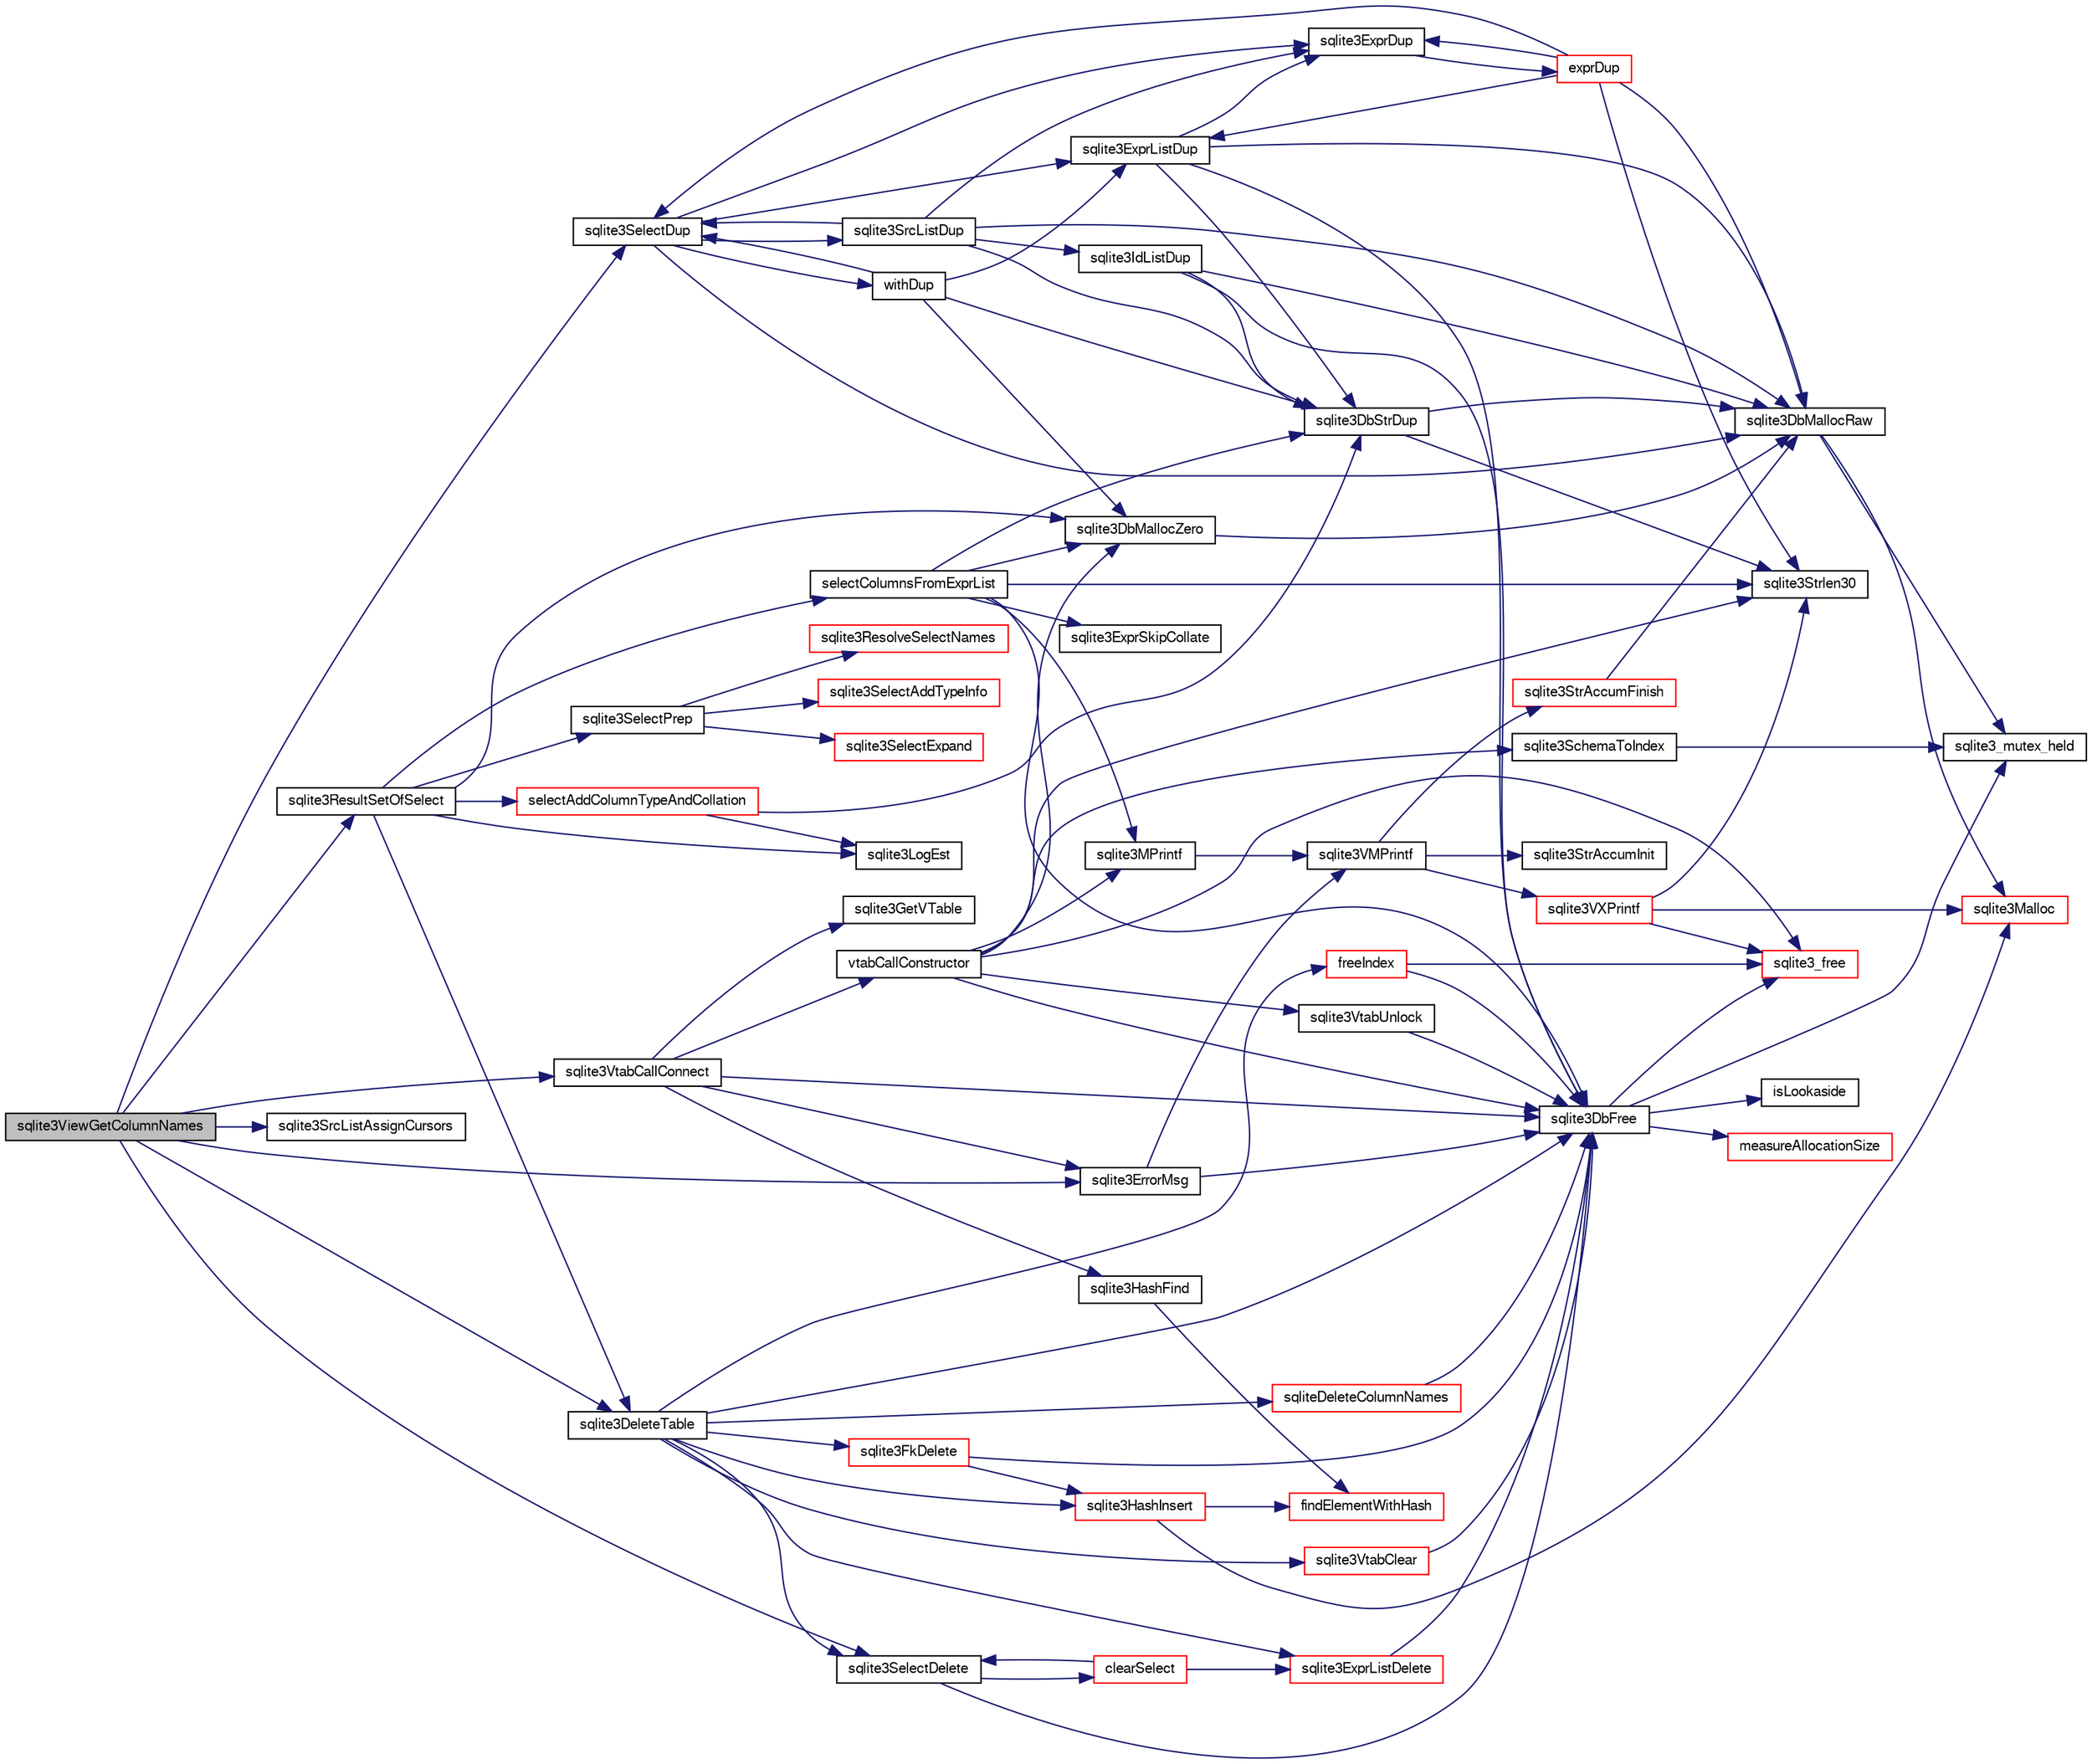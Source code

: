 digraph "sqlite3ViewGetColumnNames"
{
  edge [fontname="FreeSans",fontsize="10",labelfontname="FreeSans",labelfontsize="10"];
  node [fontname="FreeSans",fontsize="10",shape=record];
  rankdir="LR";
  Node797427 [label="sqlite3ViewGetColumnNames",height=0.2,width=0.4,color="black", fillcolor="grey75", style="filled", fontcolor="black"];
  Node797427 -> Node797428 [color="midnightblue",fontsize="10",style="solid",fontname="FreeSans"];
  Node797428 [label="sqlite3VtabCallConnect",height=0.2,width=0.4,color="black", fillcolor="white", style="filled",URL="$sqlite3_8c.html#a9642d55303e8d284d096fabc53460e28"];
  Node797428 -> Node797429 [color="midnightblue",fontsize="10",style="solid",fontname="FreeSans"];
  Node797429 [label="sqlite3GetVTable",height=0.2,width=0.4,color="black", fillcolor="white", style="filled",URL="$sqlite3_8c.html#a85465ef27057193295e321f0caf488ed"];
  Node797428 -> Node797430 [color="midnightblue",fontsize="10",style="solid",fontname="FreeSans"];
  Node797430 [label="sqlite3HashFind",height=0.2,width=0.4,color="black", fillcolor="white", style="filled",URL="$sqlite3_8c.html#a8ca124229470a66b4c9c141ded48e2aa"];
  Node797430 -> Node797431 [color="midnightblue",fontsize="10",style="solid",fontname="FreeSans"];
  Node797431 [label="findElementWithHash",height=0.2,width=0.4,color="red", fillcolor="white", style="filled",URL="$sqlite3_8c.html#a75c0f574fa5d51702434c6e980d57d7f"];
  Node797428 -> Node797433 [color="midnightblue",fontsize="10",style="solid",fontname="FreeSans"];
  Node797433 [label="sqlite3ErrorMsg",height=0.2,width=0.4,color="black", fillcolor="white", style="filled",URL="$sqlite3_8c.html#aee2798e173651adae0f9c85469f3457d"];
  Node797433 -> Node797434 [color="midnightblue",fontsize="10",style="solid",fontname="FreeSans"];
  Node797434 [label="sqlite3VMPrintf",height=0.2,width=0.4,color="black", fillcolor="white", style="filled",URL="$sqlite3_8c.html#a05535d0982ef06fbc2ee8195ebbae689"];
  Node797434 -> Node797435 [color="midnightblue",fontsize="10",style="solid",fontname="FreeSans"];
  Node797435 [label="sqlite3StrAccumInit",height=0.2,width=0.4,color="black", fillcolor="white", style="filled",URL="$sqlite3_8c.html#aabf95e113b9d54d519cd15a56215f560"];
  Node797434 -> Node797436 [color="midnightblue",fontsize="10",style="solid",fontname="FreeSans"];
  Node797436 [label="sqlite3VXPrintf",height=0.2,width=0.4,color="red", fillcolor="white", style="filled",URL="$sqlite3_8c.html#a63c25806c9bd4a2b76f9a0eb232c6bde"];
  Node797436 -> Node797455 [color="midnightblue",fontsize="10",style="solid",fontname="FreeSans"];
  Node797455 [label="sqlite3Malloc",height=0.2,width=0.4,color="red", fillcolor="white", style="filled",URL="$sqlite3_8c.html#a361a2eaa846b1885f123abe46f5d8b2b"];
  Node797436 -> Node797522 [color="midnightblue",fontsize="10",style="solid",fontname="FreeSans"];
  Node797522 [label="sqlite3Strlen30",height=0.2,width=0.4,color="black", fillcolor="white", style="filled",URL="$sqlite3_8c.html#a3dcd80ba41f1a308193dee74857b62a7"];
  Node797436 -> Node797448 [color="midnightblue",fontsize="10",style="solid",fontname="FreeSans"];
  Node797448 [label="sqlite3_free",height=0.2,width=0.4,color="red", fillcolor="white", style="filled",URL="$sqlite3_8c.html#a6552349e36a8a691af5487999ab09519"];
  Node797434 -> Node797486 [color="midnightblue",fontsize="10",style="solid",fontname="FreeSans"];
  Node797486 [label="sqlite3StrAccumFinish",height=0.2,width=0.4,color="red", fillcolor="white", style="filled",URL="$sqlite3_8c.html#adb7f26b10ac1b847db6f000ef4c2e2ba"];
  Node797486 -> Node797454 [color="midnightblue",fontsize="10",style="solid",fontname="FreeSans"];
  Node797454 [label="sqlite3DbMallocRaw",height=0.2,width=0.4,color="black", fillcolor="white", style="filled",URL="$sqlite3_8c.html#abbe8be0cf7175e11ddc3e2218fad924e"];
  Node797454 -> Node797443 [color="midnightblue",fontsize="10",style="solid",fontname="FreeSans"];
  Node797443 [label="sqlite3_mutex_held",height=0.2,width=0.4,color="black", fillcolor="white", style="filled",URL="$sqlite3_8c.html#acf77da68932b6bc163c5e68547ecc3e7"];
  Node797454 -> Node797455 [color="midnightblue",fontsize="10",style="solid",fontname="FreeSans"];
  Node797433 -> Node797442 [color="midnightblue",fontsize="10",style="solid",fontname="FreeSans"];
  Node797442 [label="sqlite3DbFree",height=0.2,width=0.4,color="black", fillcolor="white", style="filled",URL="$sqlite3_8c.html#ac70ab821a6607b4a1b909582dc37a069"];
  Node797442 -> Node797443 [color="midnightblue",fontsize="10",style="solid",fontname="FreeSans"];
  Node797442 -> Node797444 [color="midnightblue",fontsize="10",style="solid",fontname="FreeSans"];
  Node797444 [label="measureAllocationSize",height=0.2,width=0.4,color="red", fillcolor="white", style="filled",URL="$sqlite3_8c.html#a45731e644a22fdb756e2b6337224217a"];
  Node797442 -> Node797447 [color="midnightblue",fontsize="10",style="solid",fontname="FreeSans"];
  Node797447 [label="isLookaside",height=0.2,width=0.4,color="black", fillcolor="white", style="filled",URL="$sqlite3_8c.html#a770fa05ff9717b75e16f4d968a77b897"];
  Node797442 -> Node797448 [color="midnightblue",fontsize="10",style="solid",fontname="FreeSans"];
  Node797428 -> Node797716 [color="midnightblue",fontsize="10",style="solid",fontname="FreeSans"];
  Node797716 [label="vtabCallConstructor",height=0.2,width=0.4,color="black", fillcolor="white", style="filled",URL="$sqlite3_8c.html#acae1b4d5d02b25f4cac29993dae7f983"];
  Node797716 -> Node797698 [color="midnightblue",fontsize="10",style="solid",fontname="FreeSans"];
  Node797698 [label="sqlite3MPrintf",height=0.2,width=0.4,color="black", fillcolor="white", style="filled",URL="$sqlite3_8c.html#a208ef0df84e9778778804a19af03efea"];
  Node797698 -> Node797434 [color="midnightblue",fontsize="10",style="solid",fontname="FreeSans"];
  Node797716 -> Node797648 [color="midnightblue",fontsize="10",style="solid",fontname="FreeSans"];
  Node797648 [label="sqlite3DbMallocZero",height=0.2,width=0.4,color="black", fillcolor="white", style="filled",URL="$sqlite3_8c.html#a49cfebac9d6067a03442c92af73f33e4"];
  Node797648 -> Node797454 [color="midnightblue",fontsize="10",style="solid",fontname="FreeSans"];
  Node797716 -> Node797442 [color="midnightblue",fontsize="10",style="solid",fontname="FreeSans"];
  Node797716 -> Node797717 [color="midnightblue",fontsize="10",style="solid",fontname="FreeSans"];
  Node797717 [label="sqlite3SchemaToIndex",height=0.2,width=0.4,color="black", fillcolor="white", style="filled",URL="$sqlite3_8c.html#ad9ef77a42022f1f8c8ab71b5761f5134"];
  Node797717 -> Node797443 [color="midnightblue",fontsize="10",style="solid",fontname="FreeSans"];
  Node797716 -> Node797448 [color="midnightblue",fontsize="10",style="solid",fontname="FreeSans"];
  Node797716 -> Node797718 [color="midnightblue",fontsize="10",style="solid",fontname="FreeSans"];
  Node797718 [label="sqlite3VtabUnlock",height=0.2,width=0.4,color="black", fillcolor="white", style="filled",URL="$sqlite3_8c.html#a8b3341682c7724d767ebc8288b9063b4"];
  Node797718 -> Node797442 [color="midnightblue",fontsize="10",style="solid",fontname="FreeSans"];
  Node797716 -> Node797522 [color="midnightblue",fontsize="10",style="solid",fontname="FreeSans"];
  Node797428 -> Node797442 [color="midnightblue",fontsize="10",style="solid",fontname="FreeSans"];
  Node797427 -> Node797433 [color="midnightblue",fontsize="10",style="solid",fontname="FreeSans"];
  Node797427 -> Node797719 [color="midnightblue",fontsize="10",style="solid",fontname="FreeSans"];
  Node797719 [label="sqlite3SelectDup",height=0.2,width=0.4,color="black", fillcolor="white", style="filled",URL="$sqlite3_8c.html#af8a7f75590dced000c27784d90b57b87"];
  Node797719 -> Node797454 [color="midnightblue",fontsize="10",style="solid",fontname="FreeSans"];
  Node797719 -> Node797720 [color="midnightblue",fontsize="10",style="solid",fontname="FreeSans"];
  Node797720 [label="sqlite3ExprListDup",height=0.2,width=0.4,color="black", fillcolor="white", style="filled",URL="$sqlite3_8c.html#abfb0903f2fc516fcceec37b3489d528c"];
  Node797720 -> Node797454 [color="midnightblue",fontsize="10",style="solid",fontname="FreeSans"];
  Node797720 -> Node797442 [color="midnightblue",fontsize="10",style="solid",fontname="FreeSans"];
  Node797720 -> Node797721 [color="midnightblue",fontsize="10",style="solid",fontname="FreeSans"];
  Node797721 [label="sqlite3ExprDup",height=0.2,width=0.4,color="black", fillcolor="white", style="filled",URL="$sqlite3_8c.html#a509095508224c9f99698d86205234209"];
  Node797721 -> Node797722 [color="midnightblue",fontsize="10",style="solid",fontname="FreeSans"];
  Node797722 [label="exprDup",height=0.2,width=0.4,color="red", fillcolor="white", style="filled",URL="$sqlite3_8c.html#a89f473c64253ae0a76749f543466a05a"];
  Node797722 -> Node797454 [color="midnightblue",fontsize="10",style="solid",fontname="FreeSans"];
  Node797722 -> Node797522 [color="midnightblue",fontsize="10",style="solid",fontname="FreeSans"];
  Node797722 -> Node797719 [color="midnightblue",fontsize="10",style="solid",fontname="FreeSans"];
  Node797722 -> Node797720 [color="midnightblue",fontsize="10",style="solid",fontname="FreeSans"];
  Node797722 -> Node797721 [color="midnightblue",fontsize="10",style="solid",fontname="FreeSans"];
  Node797720 -> Node797727 [color="midnightblue",fontsize="10",style="solid",fontname="FreeSans"];
  Node797727 [label="sqlite3DbStrDup",height=0.2,width=0.4,color="black", fillcolor="white", style="filled",URL="$sqlite3_8c.html#a0ec4772ee6de7316ecd1e6cabb1beeef"];
  Node797727 -> Node797522 [color="midnightblue",fontsize="10",style="solid",fontname="FreeSans"];
  Node797727 -> Node797454 [color="midnightblue",fontsize="10",style="solid",fontname="FreeSans"];
  Node797719 -> Node797728 [color="midnightblue",fontsize="10",style="solid",fontname="FreeSans"];
  Node797728 [label="sqlite3SrcListDup",height=0.2,width=0.4,color="black", fillcolor="white", style="filled",URL="$sqlite3_8c.html#a915ece76ebeede6852f63a447753ef9f"];
  Node797728 -> Node797454 [color="midnightblue",fontsize="10",style="solid",fontname="FreeSans"];
  Node797728 -> Node797727 [color="midnightblue",fontsize="10",style="solid",fontname="FreeSans"];
  Node797728 -> Node797719 [color="midnightblue",fontsize="10",style="solid",fontname="FreeSans"];
  Node797728 -> Node797721 [color="midnightblue",fontsize="10",style="solid",fontname="FreeSans"];
  Node797728 -> Node797729 [color="midnightblue",fontsize="10",style="solid",fontname="FreeSans"];
  Node797729 [label="sqlite3IdListDup",height=0.2,width=0.4,color="black", fillcolor="white", style="filled",URL="$sqlite3_8c.html#ac93854367d6e355c60ac6f40f3fe69a1"];
  Node797729 -> Node797454 [color="midnightblue",fontsize="10",style="solid",fontname="FreeSans"];
  Node797729 -> Node797442 [color="midnightblue",fontsize="10",style="solid",fontname="FreeSans"];
  Node797729 -> Node797727 [color="midnightblue",fontsize="10",style="solid",fontname="FreeSans"];
  Node797719 -> Node797721 [color="midnightblue",fontsize="10",style="solid",fontname="FreeSans"];
  Node797719 -> Node797730 [color="midnightblue",fontsize="10",style="solid",fontname="FreeSans"];
  Node797730 [label="withDup",height=0.2,width=0.4,color="black", fillcolor="white", style="filled",URL="$sqlite3_8c.html#a3f4d4194e35fd64b629b1533c50ffd7a"];
  Node797730 -> Node797648 [color="midnightblue",fontsize="10",style="solid",fontname="FreeSans"];
  Node797730 -> Node797719 [color="midnightblue",fontsize="10",style="solid",fontname="FreeSans"];
  Node797730 -> Node797720 [color="midnightblue",fontsize="10",style="solid",fontname="FreeSans"];
  Node797730 -> Node797727 [color="midnightblue",fontsize="10",style="solid",fontname="FreeSans"];
  Node797427 -> Node797731 [color="midnightblue",fontsize="10",style="solid",fontname="FreeSans"];
  Node797731 [label="sqlite3SrcListAssignCursors",height=0.2,width=0.4,color="black", fillcolor="white", style="filled",URL="$sqlite3_8c.html#a30fb47cdcb938aac958fe5da10c72821"];
  Node797427 -> Node797732 [color="midnightblue",fontsize="10",style="solid",fontname="FreeSans"];
  Node797732 [label="sqlite3ResultSetOfSelect",height=0.2,width=0.4,color="black", fillcolor="white", style="filled",URL="$sqlite3_8c.html#ade35a86757654a36498d74152aa2fda8"];
  Node797732 -> Node797733 [color="midnightblue",fontsize="10",style="solid",fontname="FreeSans"];
  Node797733 [label="sqlite3SelectPrep",height=0.2,width=0.4,color="black", fillcolor="white", style="filled",URL="$sqlite3_8c.html#aa4385bd53c0a43dea72fbc23cc78e1c6"];
  Node797733 -> Node797734 [color="midnightblue",fontsize="10",style="solid",fontname="FreeSans"];
  Node797734 [label="sqlite3SelectExpand",height=0.2,width=0.4,color="red", fillcolor="white", style="filled",URL="$sqlite3_8c.html#ae55acd1d8219505e629c2148950fa3de"];
  Node797733 -> Node798455 [color="midnightblue",fontsize="10",style="solid",fontname="FreeSans"];
  Node798455 [label="sqlite3ResolveSelectNames",height=0.2,width=0.4,color="red", fillcolor="white", style="filled",URL="$sqlite3_8c.html#a0cf10c480643b1ab9eaa02056a400734"];
  Node797733 -> Node798486 [color="midnightblue",fontsize="10",style="solid",fontname="FreeSans"];
  Node798486 [label="sqlite3SelectAddTypeInfo",height=0.2,width=0.4,color="red", fillcolor="white", style="filled",URL="$sqlite3_8c.html#a7d22b0625164daa7f99dcce132ef7b4d"];
  Node797732 -> Node797648 [color="midnightblue",fontsize="10",style="solid",fontname="FreeSans"];
  Node797732 -> Node798318 [color="midnightblue",fontsize="10",style="solid",fontname="FreeSans"];
  Node798318 [label="sqlite3LogEst",height=0.2,width=0.4,color="black", fillcolor="white", style="filled",URL="$sqlite3_8c.html#a14c7d015bfd3d4a869739b9e6139c84f"];
  Node797732 -> Node798418 [color="midnightblue",fontsize="10",style="solid",fontname="FreeSans"];
  Node798418 [label="selectColumnsFromExprList",height=0.2,width=0.4,color="black", fillcolor="white", style="filled",URL="$sqlite3_8c.html#a8ee79348729b2c9134f2c1fd407302e3"];
  Node798418 -> Node797648 [color="midnightblue",fontsize="10",style="solid",fontname="FreeSans"];
  Node798418 -> Node798419 [color="midnightblue",fontsize="10",style="solid",fontname="FreeSans"];
  Node798419 [label="sqlite3ExprSkipCollate",height=0.2,width=0.4,color="black", fillcolor="white", style="filled",URL="$sqlite3_8c.html#a91b59896d4e3534de7c33940dca8537c"];
  Node798418 -> Node797727 [color="midnightblue",fontsize="10",style="solid",fontname="FreeSans"];
  Node798418 -> Node797698 [color="midnightblue",fontsize="10",style="solid",fontname="FreeSans"];
  Node798418 -> Node797442 [color="midnightblue",fontsize="10",style="solid",fontname="FreeSans"];
  Node798418 -> Node797522 [color="midnightblue",fontsize="10",style="solid",fontname="FreeSans"];
  Node797732 -> Node798488 [color="midnightblue",fontsize="10",style="solid",fontname="FreeSans"];
  Node798488 [label="selectAddColumnTypeAndCollation",height=0.2,width=0.4,color="red", fillcolor="white", style="filled",URL="$sqlite3_8c.html#af0d3e812ed68a0aabcc6cfeeb0ac523f"];
  Node798488 -> Node797727 [color="midnightblue",fontsize="10",style="solid",fontname="FreeSans"];
  Node798488 -> Node798318 [color="midnightblue",fontsize="10",style="solid",fontname="FreeSans"];
  Node797732 -> Node797741 [color="midnightblue",fontsize="10",style="solid",fontname="FreeSans"];
  Node797741 [label="sqlite3DeleteTable",height=0.2,width=0.4,color="black", fillcolor="white", style="filled",URL="$sqlite3_8c.html#a7fd3d507375a381a3807f92735318973"];
  Node797741 -> Node797742 [color="midnightblue",fontsize="10",style="solid",fontname="FreeSans"];
  Node797742 [label="sqlite3HashInsert",height=0.2,width=0.4,color="red", fillcolor="white", style="filled",URL="$sqlite3_8c.html#aebbc6c13b3c139d5f3463938f441da3d"];
  Node797742 -> Node797431 [color="midnightblue",fontsize="10",style="solid",fontname="FreeSans"];
  Node797742 -> Node797455 [color="midnightblue",fontsize="10",style="solid",fontname="FreeSans"];
  Node797741 -> Node797747 [color="midnightblue",fontsize="10",style="solid",fontname="FreeSans"];
  Node797747 [label="freeIndex",height=0.2,width=0.4,color="red", fillcolor="white", style="filled",URL="$sqlite3_8c.html#a00907c99c18d5bcb9d0b38c077146c31"];
  Node797747 -> Node797442 [color="midnightblue",fontsize="10",style="solid",fontname="FreeSans"];
  Node797747 -> Node797448 [color="midnightblue",fontsize="10",style="solid",fontname="FreeSans"];
  Node797741 -> Node798399 [color="midnightblue",fontsize="10",style="solid",fontname="FreeSans"];
  Node798399 [label="sqlite3FkDelete",height=0.2,width=0.4,color="red", fillcolor="white", style="filled",URL="$sqlite3_8c.html#a59a33da6c4e11d3f99b15eafdc01f013"];
  Node798399 -> Node797742 [color="midnightblue",fontsize="10",style="solid",fontname="FreeSans"];
  Node798399 -> Node797442 [color="midnightblue",fontsize="10",style="solid",fontname="FreeSans"];
  Node797741 -> Node798401 [color="midnightblue",fontsize="10",style="solid",fontname="FreeSans"];
  Node798401 [label="sqliteDeleteColumnNames",height=0.2,width=0.4,color="red", fillcolor="white", style="filled",URL="$sqlite3_8c.html#a30fd46bd85a745b908f382e5dd74c38a"];
  Node798401 -> Node797442 [color="midnightblue",fontsize="10",style="solid",fontname="FreeSans"];
  Node797741 -> Node797442 [color="midnightblue",fontsize="10",style="solid",fontname="FreeSans"];
  Node797741 -> Node797778 [color="midnightblue",fontsize="10",style="solid",fontname="FreeSans"];
  Node797778 [label="sqlite3SelectDelete",height=0.2,width=0.4,color="black", fillcolor="white", style="filled",URL="$sqlite3_8c.html#a0f56959f0acac85496744f0d068854a0"];
  Node797778 -> Node797779 [color="midnightblue",fontsize="10",style="solid",fontname="FreeSans"];
  Node797779 [label="clearSelect",height=0.2,width=0.4,color="red", fillcolor="white", style="filled",URL="$sqlite3_8c.html#ac083bac4f2f02c26aa02fc24ca8c2dd9"];
  Node797779 -> Node797780 [color="midnightblue",fontsize="10",style="solid",fontname="FreeSans"];
  Node797780 [label="sqlite3ExprListDelete",height=0.2,width=0.4,color="red", fillcolor="white", style="filled",URL="$sqlite3_8c.html#ae9cd46eac81e86a04ed8c09b99fc3c10"];
  Node797780 -> Node797442 [color="midnightblue",fontsize="10",style="solid",fontname="FreeSans"];
  Node797779 -> Node797778 [color="midnightblue",fontsize="10",style="solid",fontname="FreeSans"];
  Node797778 -> Node797442 [color="midnightblue",fontsize="10",style="solid",fontname="FreeSans"];
  Node797741 -> Node797780 [color="midnightblue",fontsize="10",style="solid",fontname="FreeSans"];
  Node797741 -> Node798402 [color="midnightblue",fontsize="10",style="solid",fontname="FreeSans"];
  Node798402 [label="sqlite3VtabClear",height=0.2,width=0.4,color="red", fillcolor="white", style="filled",URL="$sqlite3_8c.html#a0690ffd2d2e58bd4ed1ce4f1e35c1ef1"];
  Node798402 -> Node797442 [color="midnightblue",fontsize="10",style="solid",fontname="FreeSans"];
  Node797427 -> Node797741 [color="midnightblue",fontsize="10",style="solid",fontname="FreeSans"];
  Node797427 -> Node797778 [color="midnightblue",fontsize="10",style="solid",fontname="FreeSans"];
}
